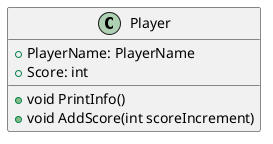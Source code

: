 @startuml player
class Player{
	+ PlayerName: PlayerName
	+ Score: int

	+ void PrintInfo()
	+ void AddScore(int scoreIncrement)
}
@enduml